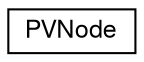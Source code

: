 digraph G
{
  edge [fontname="FreeSans",fontsize="12",labelfontname="FreeSans",labelfontsize="12"];
  node [fontname="FreeSans",fontsize="12",shape=record];
  rankdir=LR;
  Node1 [label="PVNode",height=0.2,width=0.4,color="black", fillcolor="white", style="filled",URL="$class_p_v_node.html"];
}
